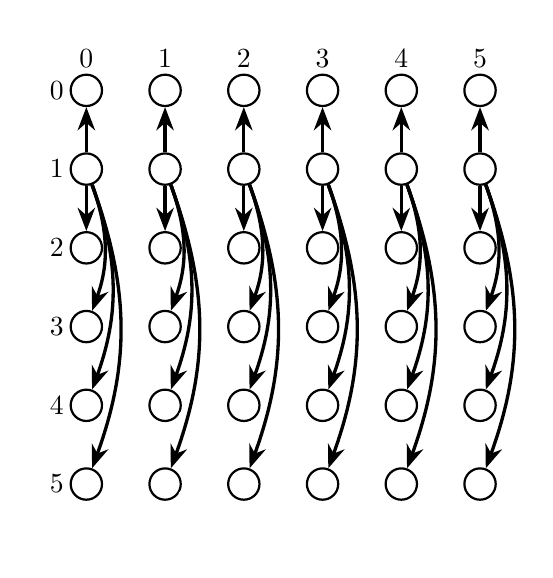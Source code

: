 \begin{tikzpicture}
    \begin{scope}[every node/.style={circle,thick,draw,inner sep=4pt}]
        \foreach  \x in {0,...,5}
            \foreach  \y in {0,...,5}
                \node (I-\x-\y) at (\x,-\y) {};
    \end{scope}
    \begin{scope}
        \foreach  \y in {0,...,5}
            \node[anchor=east, inner sep = 8pt] at (I-0-\y) {\(\y\)};
    \end{scope}
    \begin{scope}
        \foreach  \x in {0,...,5}
            \node[anchor=south, inner sep = 8pt] at (I-\x-0) {\(\x\)};
    \end{scope}
    \begin{scope}[>={Stealth[white]},
        every node/.style={fill=white,circle,inner sep=0pt},
        every edge/.style={draw=white,very thick}]
        \foreach  \y in {0,...,5}
            \foreach \x in {0,2}
                \path [->] (I-1-\y) edge (I-\x-\y);
        \foreach  \y in {0,...,5}
            \foreach \x in {3,4,5}
                \path [->] (I-1-\y) edge [bend right=30] (I-\x-\y);
    \end{scope}
    \begin{scope}[>={Stealth[black]},
        every node/.style={fill=white,circle,inner sep=0pt},
        every edge/.style={draw=black,very thick}]
        \foreach  \x in {0,...,5}
            \foreach \y in {0,2}
                \path [->] (I-\x-1) edge (I-\x-\y);
        \foreach  \x in {0,...,5}
            \foreach \y in {3,4,5}
                \path [->] (I-\x-1) edge [bend left=20] (I-\x-\y);
    \end{scope}
    
\end{tikzpicture}
